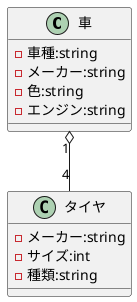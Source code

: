 @startuml 演習3-4-2
class 車{
    - 車種:string
    - メーカー:string
    - 色:string
    - エンジン:string
}
class タイヤ{
    - メーカー:string
    - サイズ:int
    - 種類:string
}
車 "1" o-- "4" タイヤ
@enduml